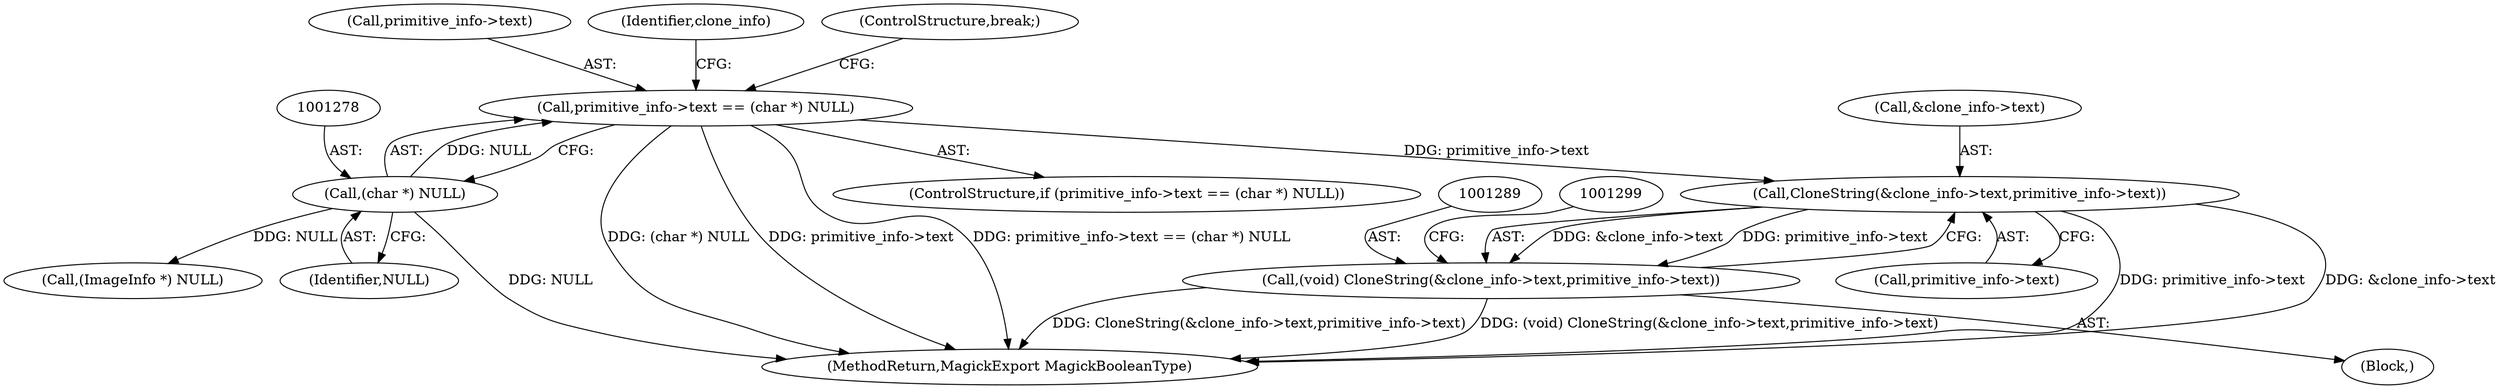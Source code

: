 digraph "0_ImageMagick_726812fa2fa7ce16bcf58f6e115f65427a1c0950_2@pointer" {
"1001290" [label="(Call,CloneString(&clone_info->text,primitive_info->text))"];
"1001273" [label="(Call,primitive_info->text == (char *) NULL)"];
"1001277" [label="(Call,(char *) NULL)"];
"1001288" [label="(Call,(void) CloneString(&clone_info->text,primitive_info->text))"];
"1001629" [label="(MethodReturn,MagickExport MagickBooleanType)"];
"1001295" [label="(Call,primitive_info->text)"];
"1001279" [label="(Identifier,NULL)"];
"1001284" [label="(Call,(ImageInfo *) NULL)"];
"1001290" [label="(Call,CloneString(&clone_info->text,primitive_info->text))"];
"1001277" [label="(Call,(char *) NULL)"];
"1001288" [label="(Call,(void) CloneString(&clone_info->text,primitive_info->text))"];
"1001274" [label="(Call,primitive_info->text)"];
"1001291" [label="(Call,&clone_info->text)"];
"1001282" [label="(Identifier,clone_info)"];
"1001269" [label="(Block,)"];
"1001273" [label="(Call,primitive_info->text == (char *) NULL)"];
"1001280" [label="(ControlStructure,break;)"];
"1001272" [label="(ControlStructure,if (primitive_info->text == (char *) NULL))"];
"1001290" -> "1001288"  [label="AST: "];
"1001290" -> "1001295"  [label="CFG: "];
"1001291" -> "1001290"  [label="AST: "];
"1001295" -> "1001290"  [label="AST: "];
"1001288" -> "1001290"  [label="CFG: "];
"1001290" -> "1001629"  [label="DDG: primitive_info->text"];
"1001290" -> "1001629"  [label="DDG: &clone_info->text"];
"1001290" -> "1001288"  [label="DDG: &clone_info->text"];
"1001290" -> "1001288"  [label="DDG: primitive_info->text"];
"1001273" -> "1001290"  [label="DDG: primitive_info->text"];
"1001273" -> "1001272"  [label="AST: "];
"1001273" -> "1001277"  [label="CFG: "];
"1001274" -> "1001273"  [label="AST: "];
"1001277" -> "1001273"  [label="AST: "];
"1001280" -> "1001273"  [label="CFG: "];
"1001282" -> "1001273"  [label="CFG: "];
"1001273" -> "1001629"  [label="DDG: (char *) NULL"];
"1001273" -> "1001629"  [label="DDG: primitive_info->text == (char *) NULL"];
"1001273" -> "1001629"  [label="DDG: primitive_info->text"];
"1001277" -> "1001273"  [label="DDG: NULL"];
"1001277" -> "1001279"  [label="CFG: "];
"1001278" -> "1001277"  [label="AST: "];
"1001279" -> "1001277"  [label="AST: "];
"1001277" -> "1001629"  [label="DDG: NULL"];
"1001277" -> "1001284"  [label="DDG: NULL"];
"1001288" -> "1001269"  [label="AST: "];
"1001289" -> "1001288"  [label="AST: "];
"1001299" -> "1001288"  [label="CFG: "];
"1001288" -> "1001629"  [label="DDG: CloneString(&clone_info->text,primitive_info->text)"];
"1001288" -> "1001629"  [label="DDG: (void) CloneString(&clone_info->text,primitive_info->text)"];
}
